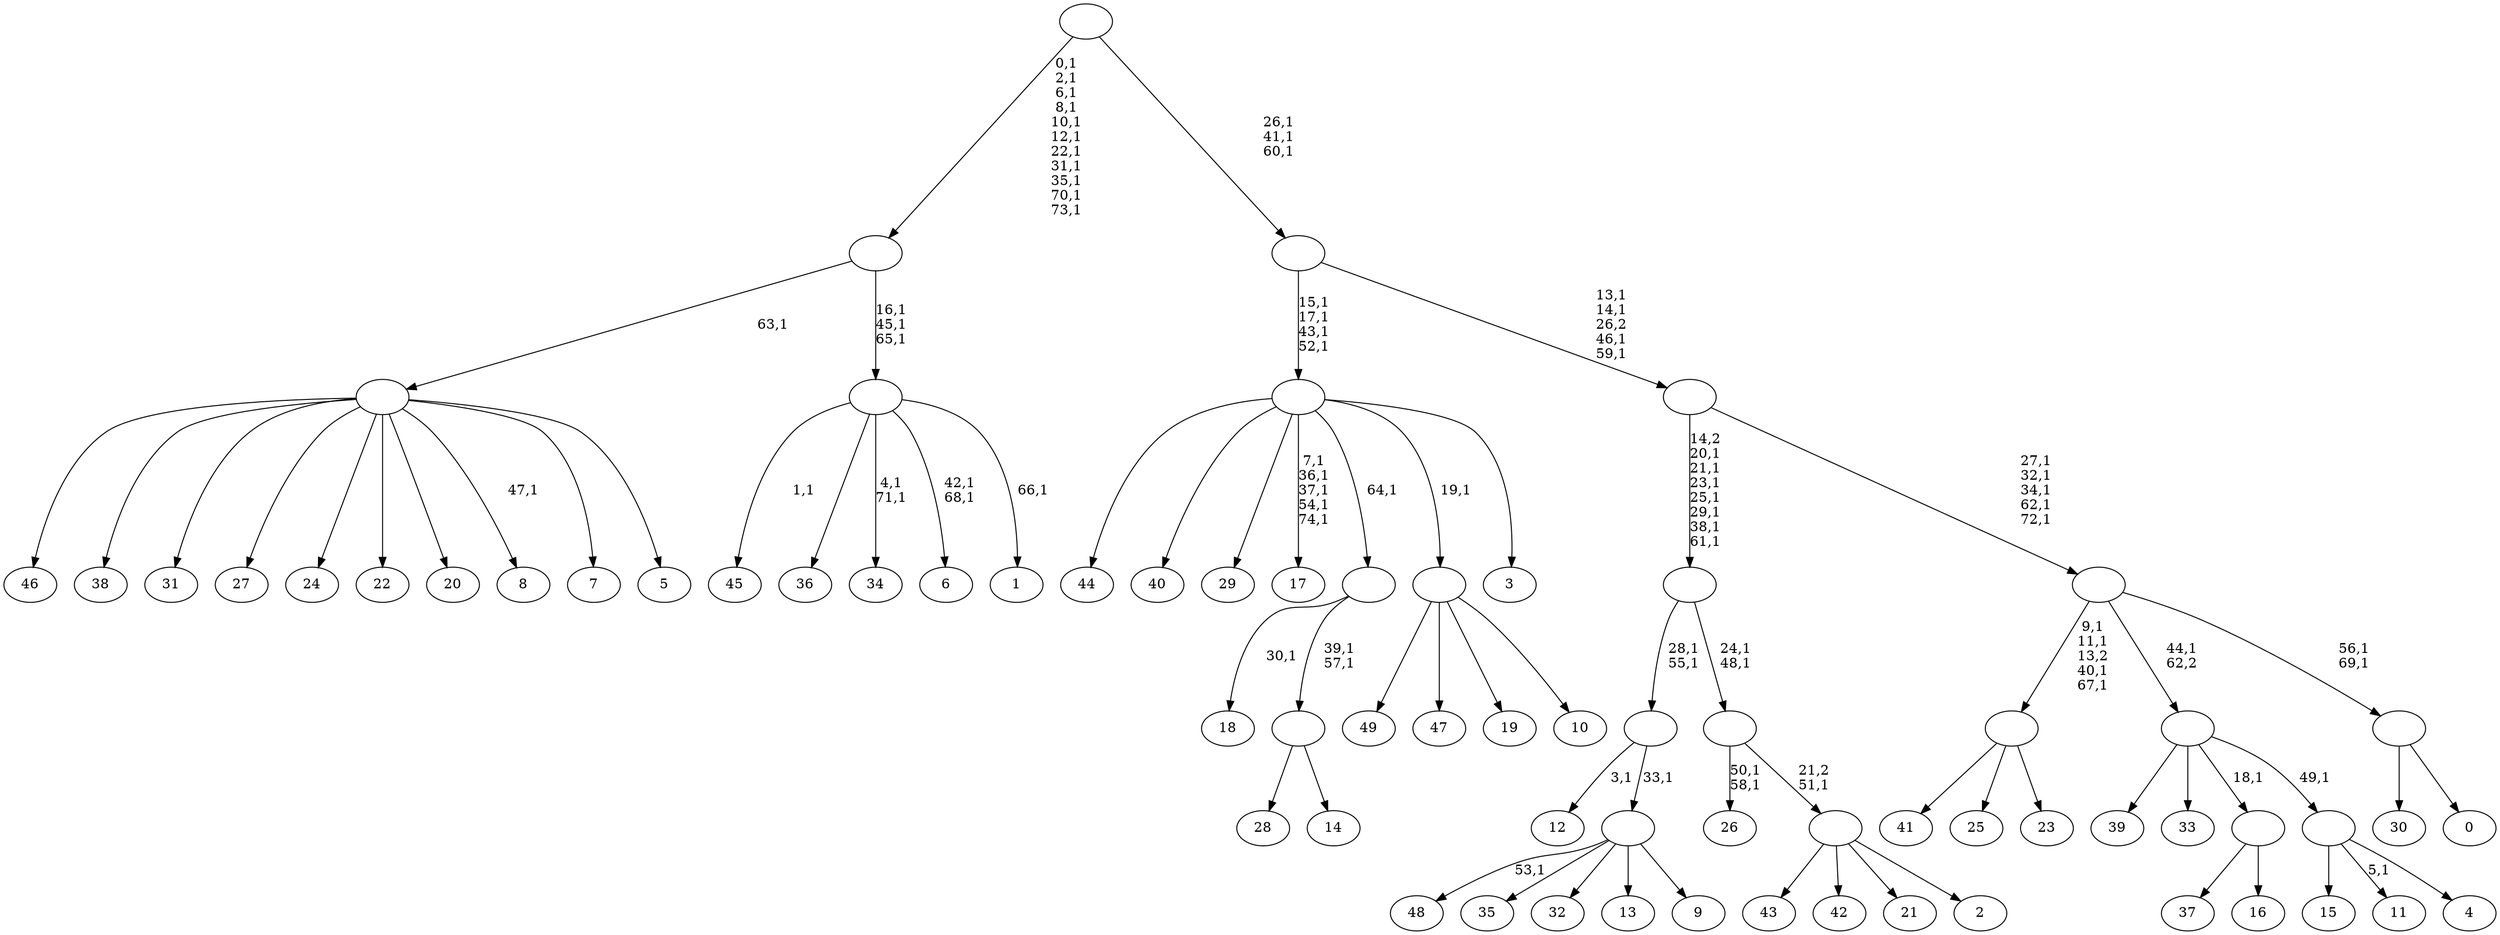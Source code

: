 digraph T {
	125 [label="49"]
	124 [label="48"]
	122 [label="47"]
	121 [label="46"]
	120 [label="45"]
	118 [label="44"]
	117 [label="43"]
	116 [label="42"]
	115 [label="41"]
	114 [label="40"]
	113 [label="39"]
	112 [label="38"]
	111 [label="37"]
	110 [label="36"]
	109 [label="35"]
	108 [label="34"]
	105 [label="33"]
	104 [label="32"]
	103 [label="31"]
	102 [label="30"]
	101 [label="29"]
	100 [label="28"]
	99 [label="27"]
	98 [label="26"]
	95 [label="25"]
	94 [label="24"]
	93 [label="23"]
	92 [label=""]
	88 [label="22"]
	87 [label="21"]
	86 [label="20"]
	85 [label="19"]
	84 [label="18"]
	82 [label="17"]
	76 [label="16"]
	75 [label=""]
	74 [label="15"]
	73 [label="14"]
	72 [label=""]
	70 [label=""]
	69 [label="13"]
	68 [label="12"]
	66 [label="11"]
	64 [label="10"]
	63 [label=""]
	62 [label="9"]
	61 [label=""]
	60 [label=""]
	58 [label="8"]
	56 [label="7"]
	55 [label="6"]
	52 [label="5"]
	51 [label=""]
	50 [label="4"]
	49 [label=""]
	48 [label=""]
	47 [label="3"]
	46 [label=""]
	42 [label="2"]
	41 [label=""]
	40 [label=""]
	38 [label=""]
	31 [label="1"]
	29 [label=""]
	26 [label=""]
	15 [label="0"]
	14 [label=""]
	12 [label=""]
	7 [label=""]
	3 [label=""]
	0 [label=""]
	92 -> 115 [label=""]
	92 -> 95 [label=""]
	92 -> 93 [label=""]
	75 -> 111 [label=""]
	75 -> 76 [label=""]
	72 -> 100 [label=""]
	72 -> 73 [label=""]
	70 -> 72 [label="39,1\n57,1"]
	70 -> 84 [label="30,1"]
	63 -> 125 [label=""]
	63 -> 122 [label=""]
	63 -> 85 [label=""]
	63 -> 64 [label=""]
	61 -> 124 [label="53,1"]
	61 -> 109 [label=""]
	61 -> 104 [label=""]
	61 -> 69 [label=""]
	61 -> 62 [label=""]
	60 -> 68 [label="3,1"]
	60 -> 61 [label="33,1"]
	51 -> 58 [label="47,1"]
	51 -> 121 [label=""]
	51 -> 112 [label=""]
	51 -> 103 [label=""]
	51 -> 99 [label=""]
	51 -> 94 [label=""]
	51 -> 88 [label=""]
	51 -> 86 [label=""]
	51 -> 56 [label=""]
	51 -> 52 [label=""]
	49 -> 66 [label="5,1"]
	49 -> 74 [label=""]
	49 -> 50 [label=""]
	48 -> 113 [label=""]
	48 -> 105 [label=""]
	48 -> 75 [label="18,1"]
	48 -> 49 [label="49,1"]
	46 -> 82 [label="7,1\n36,1\n37,1\n54,1\n74,1"]
	46 -> 118 [label=""]
	46 -> 114 [label=""]
	46 -> 101 [label=""]
	46 -> 70 [label="64,1"]
	46 -> 63 [label="19,1"]
	46 -> 47 [label=""]
	41 -> 117 [label=""]
	41 -> 116 [label=""]
	41 -> 87 [label=""]
	41 -> 42 [label=""]
	40 -> 98 [label="50,1\n58,1"]
	40 -> 41 [label="21,2\n51,1"]
	38 -> 40 [label="24,1\n48,1"]
	38 -> 60 [label="28,1\n55,1"]
	29 -> 31 [label="66,1"]
	29 -> 55 [label="42,1\n68,1"]
	29 -> 108 [label="4,1\n71,1"]
	29 -> 120 [label="1,1"]
	29 -> 110 [label=""]
	26 -> 29 [label="16,1\n45,1\n65,1"]
	26 -> 51 [label="63,1"]
	14 -> 102 [label=""]
	14 -> 15 [label=""]
	12 -> 14 [label="56,1\n69,1"]
	12 -> 92 [label="9,1\n11,1\n13,2\n40,1\n67,1"]
	12 -> 48 [label="44,1\n62,2"]
	7 -> 12 [label="27,1\n32,1\n34,1\n62,1\n72,1"]
	7 -> 38 [label="14,2\n20,1\n21,1\n23,1\n25,1\n29,1\n38,1\n61,1"]
	3 -> 7 [label="13,1\n14,1\n26,2\n46,1\n59,1"]
	3 -> 46 [label="15,1\n17,1\n43,1\n52,1"]
	0 -> 3 [label="26,1\n41,1\n60,1"]
	0 -> 26 [label="0,1\n2,1\n6,1\n8,1\n10,1\n12,1\n22,1\n31,1\n35,1\n70,1\n73,1"]
}

